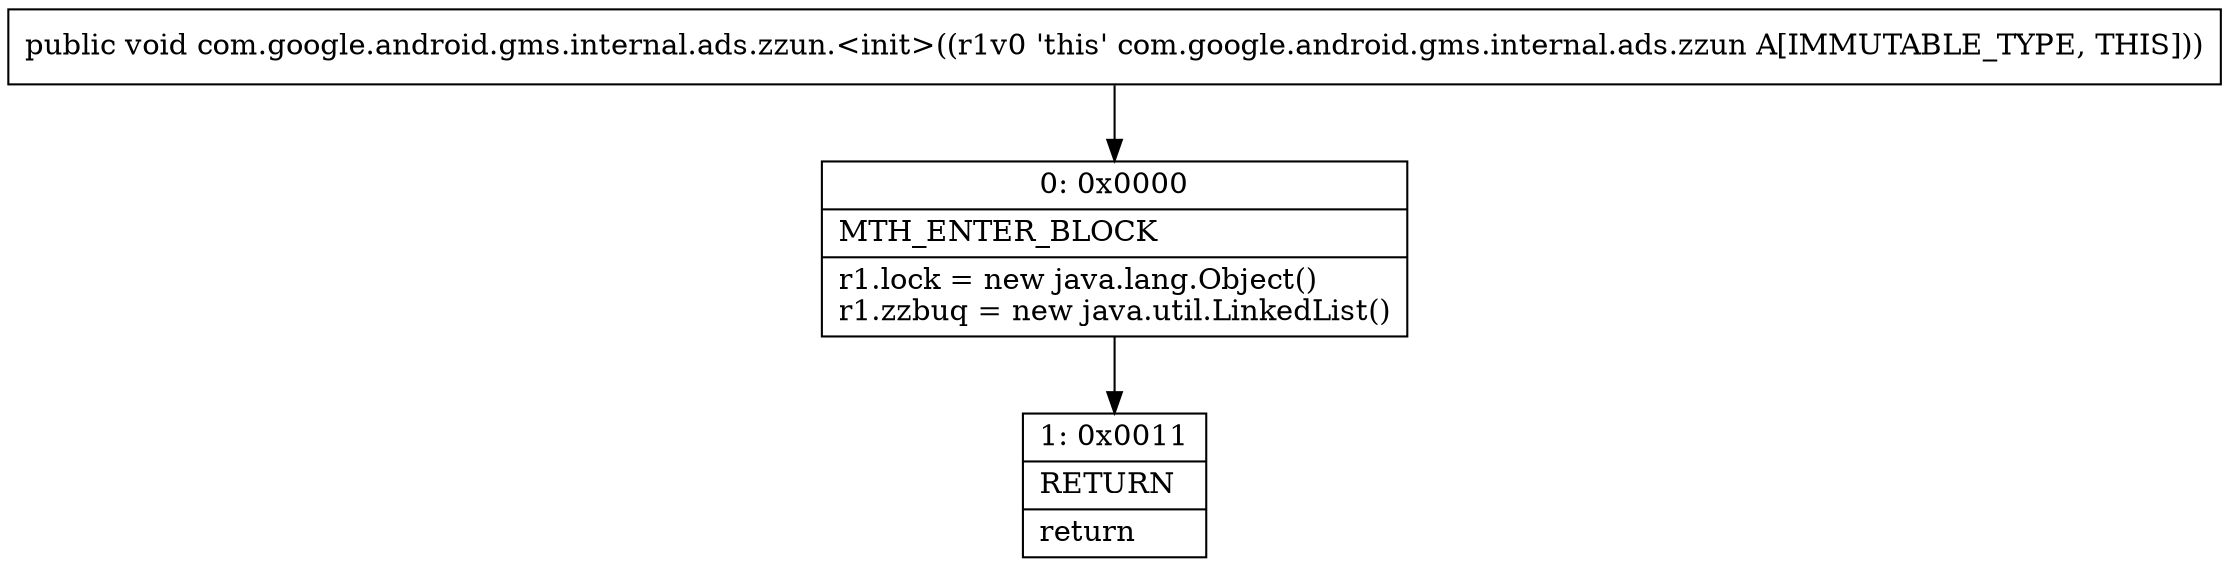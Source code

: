 digraph "CFG forcom.google.android.gms.internal.ads.zzun.\<init\>()V" {
Node_0 [shape=record,label="{0\:\ 0x0000|MTH_ENTER_BLOCK\l|r1.lock = new java.lang.Object()\lr1.zzbuq = new java.util.LinkedList()\l}"];
Node_1 [shape=record,label="{1\:\ 0x0011|RETURN\l|return\l}"];
MethodNode[shape=record,label="{public void com.google.android.gms.internal.ads.zzun.\<init\>((r1v0 'this' com.google.android.gms.internal.ads.zzun A[IMMUTABLE_TYPE, THIS])) }"];
MethodNode -> Node_0;
Node_0 -> Node_1;
}

